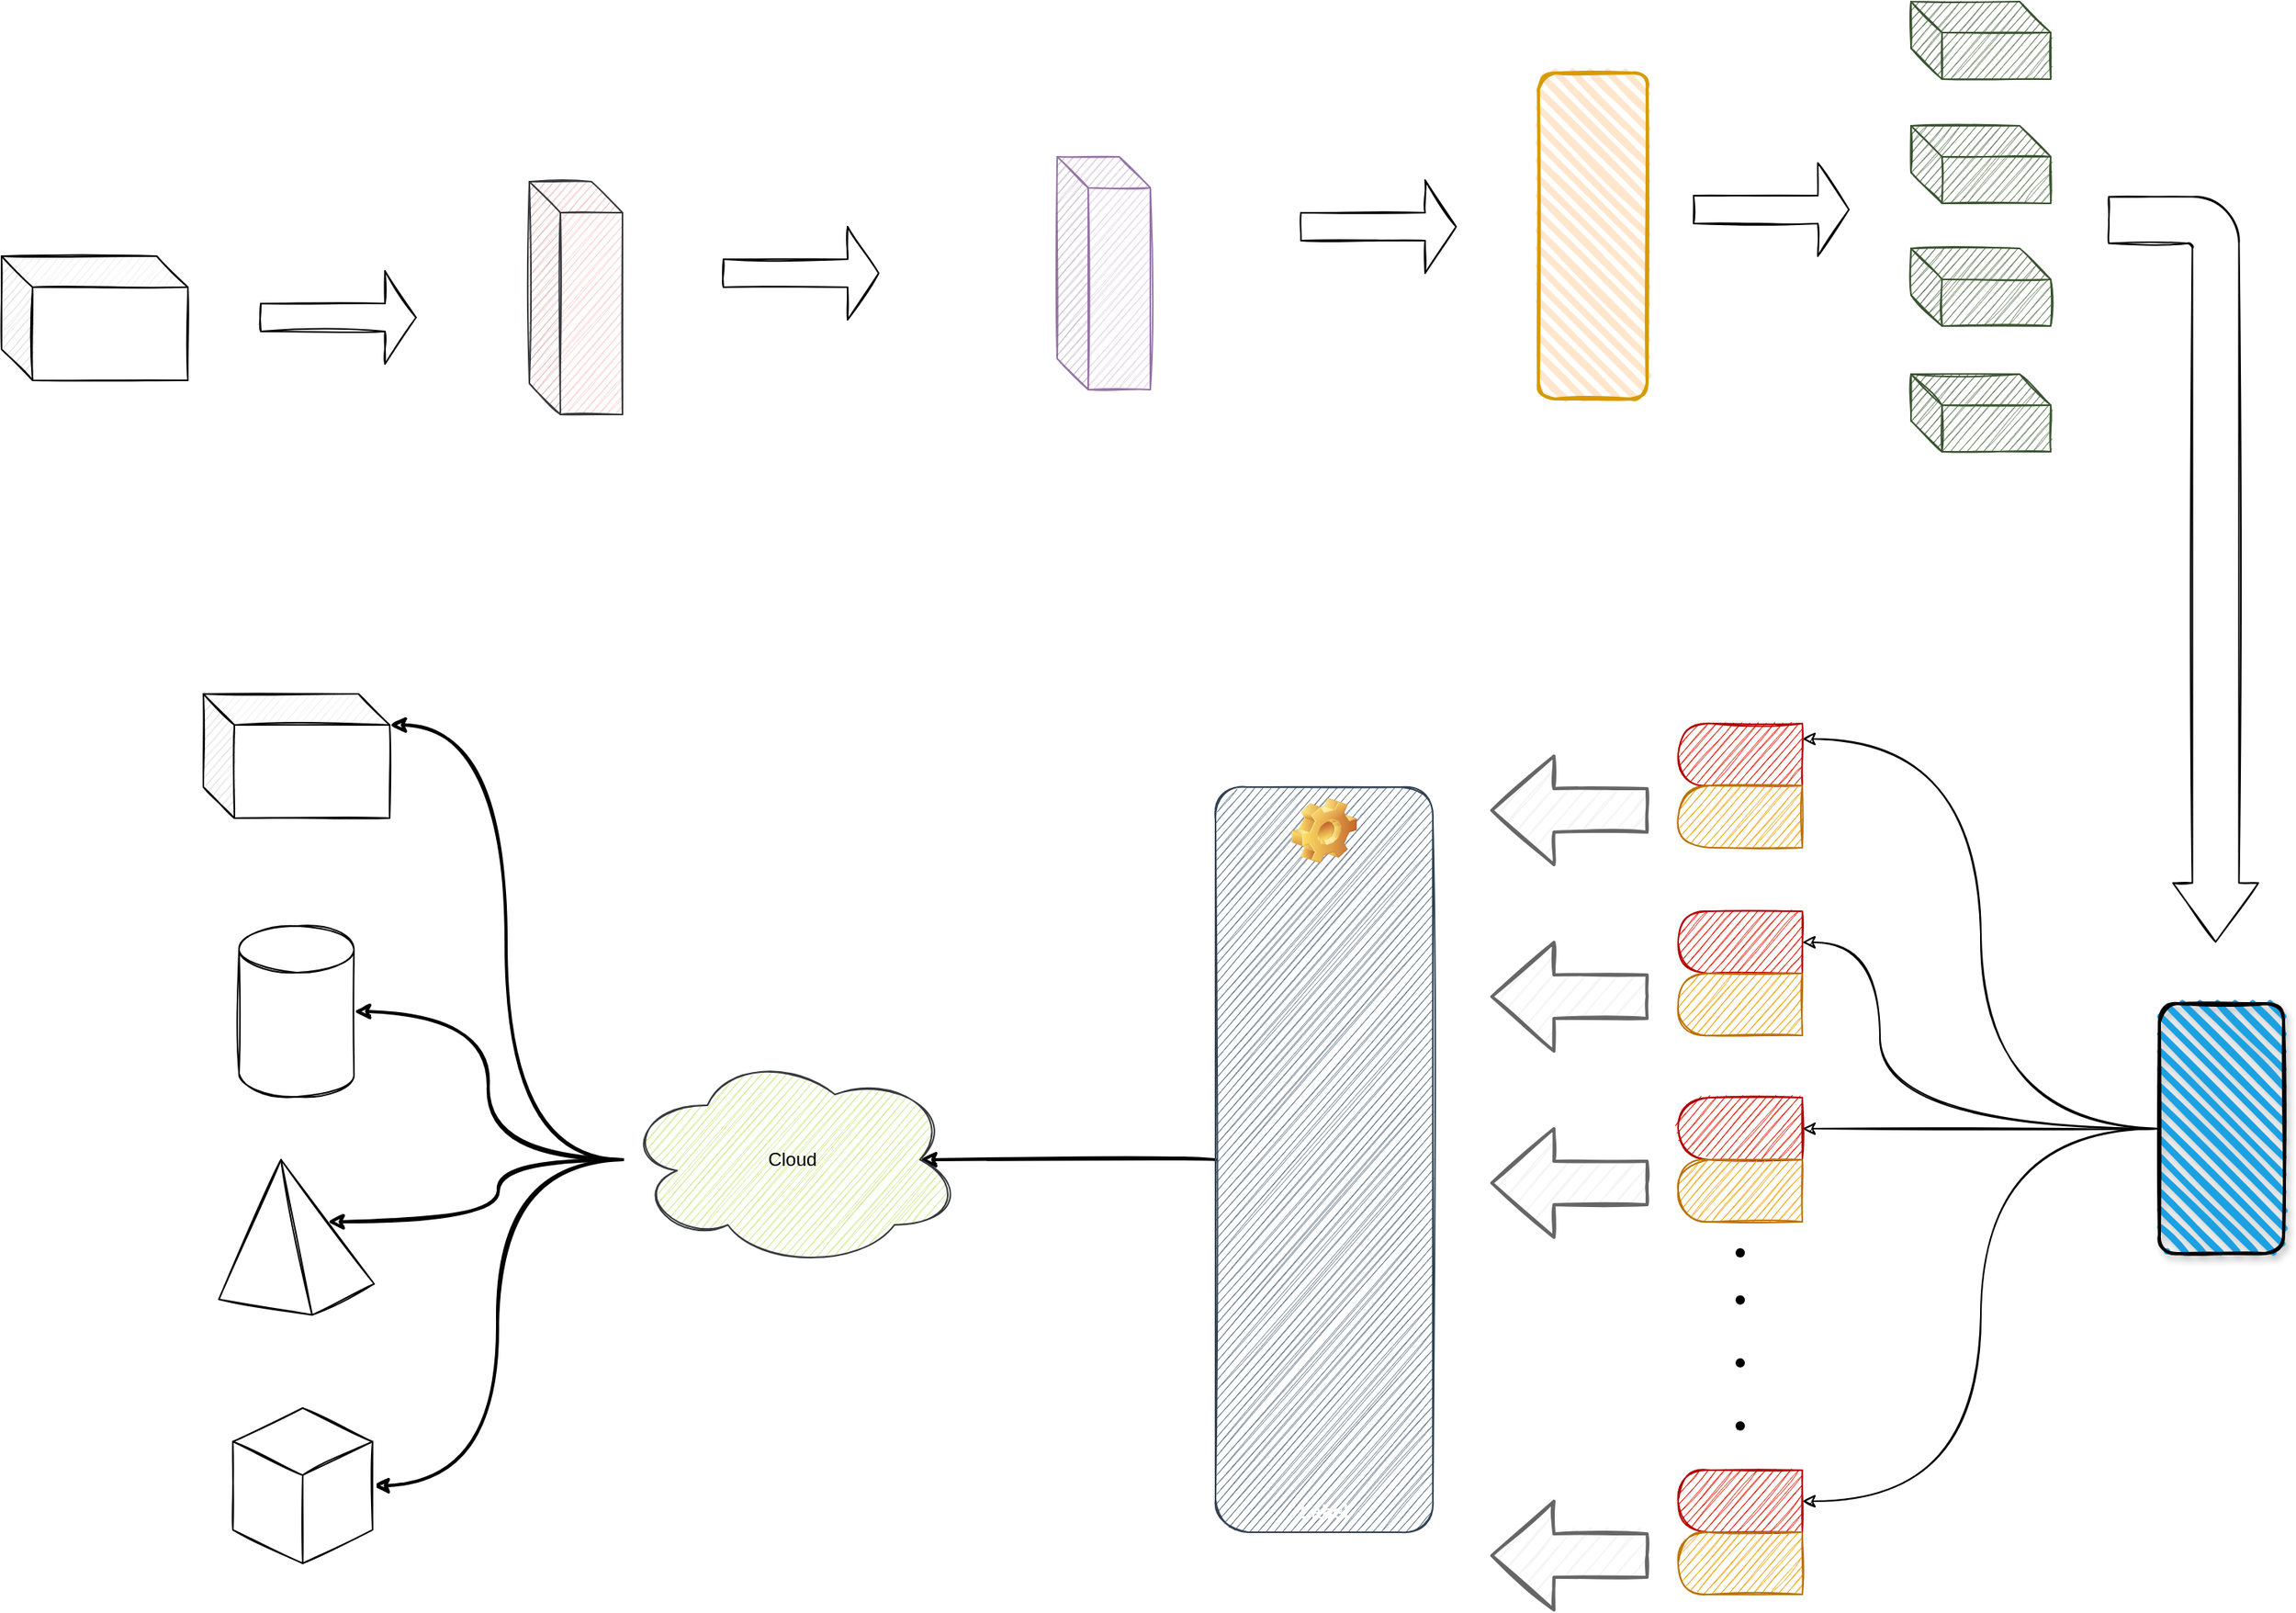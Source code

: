<mxfile version="18.0.6" type="github">
  <diagram id="wblvO9D-ZUIbQ3TdHfIF" name="Page-1">
    <mxGraphModel dx="2287" dy="664" grid="1" gridSize="10" guides="1" tooltips="1" connect="1" arrows="1" fold="1" page="0" pageScale="0.8" pageWidth="827" pageHeight="1169" background="none" math="0" shadow="0">
      <root>
        <mxCell id="0" />
        <mxCell id="1" parent="0" />
        <mxCell id="OHIZTz-bLhAv7k97ndpH-103" style="edgeStyle=orthogonalEdgeStyle;orthogonalLoop=1;jettySize=auto;html=1;entryX=0;entryY=0.75;entryDx=0;entryDy=0;sketch=1;curved=1;" edge="1" parent="1" source="OHIZTz-bLhAv7k97ndpH-71" target="OHIZTz-bLhAv7k97ndpH-72">
          <mxGeometry relative="1" as="geometry" />
        </mxCell>
        <mxCell id="OHIZTz-bLhAv7k97ndpH-104" style="edgeStyle=orthogonalEdgeStyle;curved=1;sketch=1;orthogonalLoop=1;jettySize=auto;html=1;" edge="1" parent="1" source="OHIZTz-bLhAv7k97ndpH-71" target="OHIZTz-bLhAv7k97ndpH-76">
          <mxGeometry relative="1" as="geometry">
            <Array as="points">
              <mxPoint x="930" y="1140" />
              <mxPoint x="930" y="1020" />
            </Array>
          </mxGeometry>
        </mxCell>
        <mxCell id="OHIZTz-bLhAv7k97ndpH-105" style="edgeStyle=orthogonalEdgeStyle;curved=1;sketch=1;orthogonalLoop=1;jettySize=auto;html=1;entryX=0;entryY=0.5;entryDx=0;entryDy=0;" edge="1" parent="1" source="OHIZTz-bLhAv7k97ndpH-71" target="OHIZTz-bLhAv7k97ndpH-79">
          <mxGeometry relative="1" as="geometry" />
        </mxCell>
        <mxCell id="OHIZTz-bLhAv7k97ndpH-106" style="edgeStyle=orthogonalEdgeStyle;curved=1;sketch=1;orthogonalLoop=1;jettySize=auto;html=1;entryX=0;entryY=0.5;entryDx=0;entryDy=0;" edge="1" parent="1" source="OHIZTz-bLhAv7k97ndpH-71" target="OHIZTz-bLhAv7k97ndpH-82">
          <mxGeometry relative="1" as="geometry" />
        </mxCell>
        <mxCell id="OHIZTz-bLhAv7k97ndpH-71" value="" style="rounded=1;whiteSpace=wrap;html=1;strokeWidth=2;fillWeight=4;hachureGap=8;hachureAngle=45;fillColor=#1ba1e2;sketch=1;shadow=1;" vertex="1" parent="1">
          <mxGeometry x="1110" y="1059.5" width="80" height="161" as="geometry" />
        </mxCell>
        <mxCell id="OHIZTz-bLhAv7k97ndpH-74" value="" style="group" vertex="1" connectable="0" parent="1">
          <mxGeometry x="800" y="879" width="80" height="80" as="geometry" />
        </mxCell>
        <mxCell id="OHIZTz-bLhAv7k97ndpH-72" value="" style="shape=delay;whiteSpace=wrap;html=1;shadow=0;sketch=1;direction=west;fillColor=#e51400;strokeColor=#B20000;fontColor=#ffffff;" vertex="1" parent="OHIZTz-bLhAv7k97ndpH-74">
          <mxGeometry width="80" height="40" as="geometry" />
        </mxCell>
        <mxCell id="OHIZTz-bLhAv7k97ndpH-73" value="" style="shape=delay;whiteSpace=wrap;html=1;shadow=0;sketch=1;direction=west;fillColor=#f0a30a;strokeColor=#BD7000;fontColor=#000000;" vertex="1" parent="OHIZTz-bLhAv7k97ndpH-74">
          <mxGeometry y="40" width="80" height="40" as="geometry" />
        </mxCell>
        <mxCell id="OHIZTz-bLhAv7k97ndpH-75" value="" style="group" vertex="1" connectable="0" parent="1">
          <mxGeometry x="800" y="1000" width="80" height="80" as="geometry" />
        </mxCell>
        <mxCell id="OHIZTz-bLhAv7k97ndpH-76" value="" style="shape=delay;whiteSpace=wrap;html=1;shadow=0;sketch=1;direction=west;fillColor=#e51400;strokeColor=#B20000;fontColor=#ffffff;" vertex="1" parent="OHIZTz-bLhAv7k97ndpH-75">
          <mxGeometry width="80" height="40" as="geometry" />
        </mxCell>
        <mxCell id="OHIZTz-bLhAv7k97ndpH-77" value="" style="shape=delay;whiteSpace=wrap;html=1;shadow=0;sketch=1;direction=west;fillColor=#f0a30a;strokeColor=#BD7000;fontColor=#000000;" vertex="1" parent="OHIZTz-bLhAv7k97ndpH-75">
          <mxGeometry y="40" width="80" height="40" as="geometry" />
        </mxCell>
        <mxCell id="OHIZTz-bLhAv7k97ndpH-78" value="" style="group" vertex="1" connectable="0" parent="1">
          <mxGeometry x="800" y="1120" width="80" height="80" as="geometry" />
        </mxCell>
        <mxCell id="OHIZTz-bLhAv7k97ndpH-79" value="" style="shape=delay;whiteSpace=wrap;html=1;shadow=0;sketch=1;direction=west;fillColor=#e51400;strokeColor=#B20000;fontColor=#ffffff;" vertex="1" parent="OHIZTz-bLhAv7k97ndpH-78">
          <mxGeometry width="80" height="40" as="geometry" />
        </mxCell>
        <mxCell id="OHIZTz-bLhAv7k97ndpH-80" value="" style="shape=delay;whiteSpace=wrap;html=1;shadow=0;sketch=1;direction=west;fillColor=#f0a30a;strokeColor=#BD7000;fontColor=#000000;" vertex="1" parent="OHIZTz-bLhAv7k97ndpH-78">
          <mxGeometry y="40" width="80" height="40" as="geometry" />
        </mxCell>
        <mxCell id="OHIZTz-bLhAv7k97ndpH-81" value="" style="group" vertex="1" connectable="0" parent="1">
          <mxGeometry x="800" y="1360" width="80" height="80" as="geometry" />
        </mxCell>
        <mxCell id="OHIZTz-bLhAv7k97ndpH-82" value="" style="shape=delay;whiteSpace=wrap;html=1;shadow=0;sketch=1;direction=west;fillColor=#e51400;strokeColor=#B20000;fontColor=#ffffff;" vertex="1" parent="OHIZTz-bLhAv7k97ndpH-81">
          <mxGeometry width="80" height="40" as="geometry" />
        </mxCell>
        <mxCell id="OHIZTz-bLhAv7k97ndpH-83" value="" style="shape=delay;whiteSpace=wrap;html=1;shadow=0;sketch=1;direction=west;fillColor=#f0a30a;strokeColor=#BD7000;fontColor=#000000;" vertex="1" parent="OHIZTz-bLhAv7k97ndpH-81">
          <mxGeometry y="40" width="80" height="40" as="geometry" />
        </mxCell>
        <mxCell id="OHIZTz-bLhAv7k97ndpH-88" value="" style="group;flipH=1;" vertex="1" connectable="0" parent="1">
          <mxGeometry x="820" y="1200" width="39" height="152" as="geometry" />
        </mxCell>
        <mxCell id="OHIZTz-bLhAv7k97ndpH-84" value="" style="shape=waypoint;sketch=0;fillStyle=solid;size=6;pointerEvents=1;points=[];fillColor=none;resizable=0;rotatable=0;perimeter=centerPerimeter;snapToPoint=1;shadow=0;" vertex="1" parent="OHIZTz-bLhAv7k97ndpH-88">
          <mxGeometry width="40" height="40" as="geometry" />
        </mxCell>
        <mxCell id="OHIZTz-bLhAv7k97ndpH-85" value="" style="shape=waypoint;sketch=0;fillStyle=solid;size=6;pointerEvents=1;points=[];fillColor=none;resizable=0;rotatable=0;perimeter=centerPerimeter;snapToPoint=1;shadow=0;" vertex="1" parent="OHIZTz-bLhAv7k97ndpH-88">
          <mxGeometry y="30.4" width="40" height="40" as="geometry" />
        </mxCell>
        <mxCell id="OHIZTz-bLhAv7k97ndpH-86" value="" style="shape=waypoint;sketch=0;fillStyle=solid;size=6;pointerEvents=1;points=[];fillColor=none;resizable=0;rotatable=0;perimeter=centerPerimeter;snapToPoint=1;shadow=0;" vertex="1" parent="OHIZTz-bLhAv7k97ndpH-88">
          <mxGeometry y="70.933" width="40" height="40" as="geometry" />
        </mxCell>
        <mxCell id="OHIZTz-bLhAv7k97ndpH-87" value="" style="shape=waypoint;sketch=0;fillStyle=solid;size=6;pointerEvents=1;points=[];fillColor=none;resizable=0;rotatable=0;perimeter=centerPerimeter;snapToPoint=1;shadow=0;" vertex="1" parent="OHIZTz-bLhAv7k97ndpH-88">
          <mxGeometry y="111.467" width="40" height="40" as="geometry" />
        </mxCell>
        <mxCell id="OHIZTz-bLhAv7k97ndpH-121" style="edgeStyle=orthogonalEdgeStyle;curved=1;sketch=1;orthogonalLoop=1;jettySize=auto;html=1;entryX=0.875;entryY=0.5;entryDx=0;entryDy=0;entryPerimeter=0;strokeWidth=2;" edge="1" parent="1" source="OHIZTz-bLhAv7k97ndpH-89" target="OHIZTz-bLhAv7k97ndpH-90">
          <mxGeometry relative="1" as="geometry" />
        </mxCell>
        <mxCell id="OHIZTz-bLhAv7k97ndpH-89" value="Label" style="label;whiteSpace=wrap;html=1;align=center;verticalAlign=bottom;spacingLeft=0;spacingBottom=4;imageAlign=center;imageVerticalAlign=top;image=img/clipart/Gear_128x128.png;shadow=0;sketch=1;fillColor=#647687;strokeColor=#314354;fontColor=#ffffff;" vertex="1" parent="1">
          <mxGeometry x="502" y="920" width="140" height="480" as="geometry" />
        </mxCell>
        <mxCell id="OHIZTz-bLhAv7k97ndpH-122" style="edgeStyle=orthogonalEdgeStyle;curved=1;sketch=1;orthogonalLoop=1;jettySize=auto;html=1;entryX=0;entryY=0;entryDx=120.0;entryDy=20;entryPerimeter=0;strokeWidth=2;" edge="1" parent="1" source="OHIZTz-bLhAv7k97ndpH-90" target="OHIZTz-bLhAv7k97ndpH-94">
          <mxGeometry relative="1" as="geometry" />
        </mxCell>
        <mxCell id="OHIZTz-bLhAv7k97ndpH-123" style="edgeStyle=orthogonalEdgeStyle;curved=1;sketch=1;orthogonalLoop=1;jettySize=auto;html=1;entryX=1;entryY=0.5;entryDx=0;entryDy=0;entryPerimeter=0;strokeWidth=2;" edge="1" parent="1" source="OHIZTz-bLhAv7k97ndpH-90" target="OHIZTz-bLhAv7k97ndpH-95">
          <mxGeometry relative="1" as="geometry" />
        </mxCell>
        <mxCell id="OHIZTz-bLhAv7k97ndpH-124" style="edgeStyle=orthogonalEdgeStyle;curved=1;sketch=1;orthogonalLoop=1;jettySize=auto;html=1;entryX=0;entryY=0;entryDx=70;entryDy=40;entryPerimeter=0;strokeWidth=2;" edge="1" parent="1" source="OHIZTz-bLhAv7k97ndpH-90" target="OHIZTz-bLhAv7k97ndpH-92">
          <mxGeometry relative="1" as="geometry" />
        </mxCell>
        <mxCell id="OHIZTz-bLhAv7k97ndpH-125" style="edgeStyle=orthogonalEdgeStyle;curved=1;sketch=1;orthogonalLoop=1;jettySize=auto;html=1;entryX=1;entryY=0.5;entryDx=0;entryDy=0;entryPerimeter=0;strokeWidth=2;" edge="1" parent="1" source="OHIZTz-bLhAv7k97ndpH-90" target="OHIZTz-bLhAv7k97ndpH-96">
          <mxGeometry relative="1" as="geometry" />
        </mxCell>
        <mxCell id="OHIZTz-bLhAv7k97ndpH-90" value="Cloud" style="ellipse;shape=cloud;whiteSpace=wrap;html=1;align=center;shadow=0;sketch=1;fillColor=#cdeb8b;strokeColor=#36393d;" vertex="1" parent="1">
          <mxGeometry x="120" y="1090" width="219" height="140" as="geometry" />
        </mxCell>
        <mxCell id="OHIZTz-bLhAv7k97ndpH-92" value="" style="verticalLabelPosition=bottom;verticalAlign=top;html=1;shape=mxgraph.basic.pyramid;dx1=0.4;dx2=0.6;dy1=0.9;dy2=0.8;shadow=0;sketch=1;" vertex="1" parent="1">
          <mxGeometry x="-140" y="1160" width="100" height="100" as="geometry" />
        </mxCell>
        <mxCell id="OHIZTz-bLhAv7k97ndpH-94" value="" style="shape=cube;whiteSpace=wrap;html=1;boundedLbl=1;backgroundOutline=1;darkOpacity=0.05;darkOpacity2=0.1;shadow=0;sketch=1;" vertex="1" parent="1">
          <mxGeometry x="-150" y="860" width="120" height="80" as="geometry" />
        </mxCell>
        <mxCell id="OHIZTz-bLhAv7k97ndpH-95" value="" style="shape=cylinder3;whiteSpace=wrap;html=1;boundedLbl=1;backgroundOutline=1;size=15;shadow=0;sketch=1;" vertex="1" parent="1">
          <mxGeometry x="-127" y="1009.5" width="74" height="110" as="geometry" />
        </mxCell>
        <mxCell id="OHIZTz-bLhAv7k97ndpH-96" value="" style="html=1;whiteSpace=wrap;shape=isoCube2;backgroundOutline=1;isoAngle=15;shadow=0;sketch=1;" vertex="1" parent="1">
          <mxGeometry x="-131" y="1320" width="90" height="100" as="geometry" />
        </mxCell>
        <mxCell id="OHIZTz-bLhAv7k97ndpH-98" value="" style="shape=singleArrow;whiteSpace=wrap;html=1;shadow=0;sketch=1;" vertex="1" parent="1">
          <mxGeometry x="-113" y="587.5" width="100" height="60" as="geometry" />
        </mxCell>
        <mxCell id="OHIZTz-bLhAv7k97ndpH-99" value="" style="shape=singleArrow;whiteSpace=wrap;html=1;shadow=0;sketch=1;" vertex="1" parent="1">
          <mxGeometry x="185" y="559" width="100" height="60" as="geometry" />
        </mxCell>
        <mxCell id="OHIZTz-bLhAv7k97ndpH-100" value="" style="shape=singleArrow;whiteSpace=wrap;html=1;shadow=0;sketch=1;" vertex="1" parent="1">
          <mxGeometry x="557" y="529" width="100" height="60" as="geometry" />
        </mxCell>
        <mxCell id="OHIZTz-bLhAv7k97ndpH-102" value="" style="html=1;shadow=0;dashed=0;align=center;verticalAlign=middle;shape=mxgraph.arrows2.bendArrow;dy=15;dx=38;notch=0;arrowHead=55;rounded=1;sketch=1;rotation=90;" vertex="1" parent="1">
          <mxGeometry x="885.57" y="731.57" width="480" height="96.37" as="geometry" />
        </mxCell>
        <mxCell id="OHIZTz-bLhAv7k97ndpH-113" value="" style="verticalLabelPosition=bottom;verticalAlign=top;html=1;strokeWidth=2;shape=mxgraph.arrows2.arrow;dy=0.6;dx=40;notch=0;shadow=0;sketch=1;direction=west;fillColor=#f5f5f5;fontColor=#333333;strokeColor=#666666;" vertex="1" parent="1">
          <mxGeometry x="680" y="900" width="100" height="70" as="geometry" />
        </mxCell>
        <mxCell id="OHIZTz-bLhAv7k97ndpH-117" value="" style="verticalLabelPosition=bottom;verticalAlign=top;html=1;strokeWidth=2;shape=mxgraph.arrows2.arrow;dy=0.6;dx=40;notch=0;shadow=0;sketch=1;direction=west;fillColor=#f5f5f5;fontColor=#333333;strokeColor=#666666;" vertex="1" parent="1">
          <mxGeometry x="680" y="1020" width="100" height="70" as="geometry" />
        </mxCell>
        <mxCell id="OHIZTz-bLhAv7k97ndpH-118" value="" style="verticalLabelPosition=bottom;verticalAlign=top;html=1;strokeWidth=2;shape=mxgraph.arrows2.arrow;dy=0.6;dx=40;notch=0;shadow=0;sketch=1;direction=west;fillColor=#f5f5f5;fontColor=#333333;strokeColor=#666666;" vertex="1" parent="1">
          <mxGeometry x="680" y="1140" width="100" height="70" as="geometry" />
        </mxCell>
        <mxCell id="OHIZTz-bLhAv7k97ndpH-119" value="" style="verticalLabelPosition=bottom;verticalAlign=top;html=1;strokeWidth=2;shape=mxgraph.arrows2.arrow;dy=0.6;dx=40;notch=0;shadow=0;sketch=1;direction=west;fillColor=#f5f5f5;fontColor=#333333;strokeColor=#666666;" vertex="1" parent="1">
          <mxGeometry x="680" y="1380" width="100" height="70" as="geometry" />
        </mxCell>
        <mxCell id="OHIZTz-bLhAv7k97ndpH-128" value="" style="shape=cube;whiteSpace=wrap;html=1;boundedLbl=1;backgroundOutline=1;darkOpacity=0.05;darkOpacity2=0.1;shadow=0;sketch=1;gradientColor=#ffffff;" vertex="1" parent="1">
          <mxGeometry x="-280" y="578" width="120" height="80" as="geometry" />
        </mxCell>
        <mxCell id="OHIZTz-bLhAv7k97ndpH-129" value="" style="shape=cube;whiteSpace=wrap;html=1;boundedLbl=1;backgroundOutline=1;darkOpacity=0.05;darkOpacity2=0.1;shadow=0;sketch=1;fillColor=#ffcccc;strokeColor=#36393d;" vertex="1" parent="1">
          <mxGeometry x="60" y="530" width="60" height="150" as="geometry" />
        </mxCell>
        <mxCell id="OHIZTz-bLhAv7k97ndpH-130" value="" style="shape=cube;whiteSpace=wrap;html=1;boundedLbl=1;backgroundOutline=1;darkOpacity=0.05;darkOpacity2=0.1;shadow=0;sketch=1;fillColor=#e1d5e7;strokeColor=#9673a6;" vertex="1" parent="1">
          <mxGeometry x="400" y="514" width="60" height="150" as="geometry" />
        </mxCell>
        <mxCell id="OHIZTz-bLhAv7k97ndpH-131" value="" style="rounded=1;whiteSpace=wrap;html=1;strokeWidth=2;fillWeight=4;hachureGap=8;hachureAngle=45;fillColor=#ffe6cc;sketch=1;shadow=0;strokeColor=#d79b00;" vertex="1" parent="1">
          <mxGeometry x="710" y="460" width="70" height="210" as="geometry" />
        </mxCell>
        <mxCell id="OHIZTz-bLhAv7k97ndpH-134" value="" style="shape=cube;whiteSpace=wrap;html=1;boundedLbl=1;backgroundOutline=1;darkOpacity=0.05;darkOpacity2=0.1;shadow=0;sketch=1;fillColor=#6d8764;fontColor=#ffffff;strokeColor=#3A5431;" vertex="1" parent="1">
          <mxGeometry x="950" y="414" width="90" height="50" as="geometry" />
        </mxCell>
        <mxCell id="OHIZTz-bLhAv7k97ndpH-135" value="" style="shape=cube;whiteSpace=wrap;html=1;boundedLbl=1;backgroundOutline=1;darkOpacity=0.05;darkOpacity2=0.1;shadow=0;sketch=1;fillColor=#6d8764;fontColor=#ffffff;strokeColor=#3A5431;" vertex="1" parent="1">
          <mxGeometry x="950" y="494" width="90" height="50" as="geometry" />
        </mxCell>
        <mxCell id="OHIZTz-bLhAv7k97ndpH-136" value="" style="shape=cube;whiteSpace=wrap;html=1;boundedLbl=1;backgroundOutline=1;darkOpacity=0.05;darkOpacity2=0.1;shadow=0;sketch=1;fillColor=#6d8764;fontColor=#ffffff;strokeColor=#3A5431;" vertex="1" parent="1">
          <mxGeometry x="950" y="573" width="90" height="50" as="geometry" />
        </mxCell>
        <mxCell id="OHIZTz-bLhAv7k97ndpH-137" value="" style="shape=cube;whiteSpace=wrap;html=1;boundedLbl=1;backgroundOutline=1;darkOpacity=0.05;darkOpacity2=0.1;shadow=0;sketch=1;fillColor=#6d8764;fontColor=#ffffff;strokeColor=#3A5431;" vertex="1" parent="1">
          <mxGeometry x="950" y="654" width="90" height="50" as="geometry" />
        </mxCell>
        <mxCell id="OHIZTz-bLhAv7k97ndpH-139" value="" style="shape=singleArrow;whiteSpace=wrap;html=1;shadow=0;sketch=1;" vertex="1" parent="1">
          <mxGeometry x="810" y="518" width="100" height="60" as="geometry" />
        </mxCell>
      </root>
    </mxGraphModel>
  </diagram>
</mxfile>
